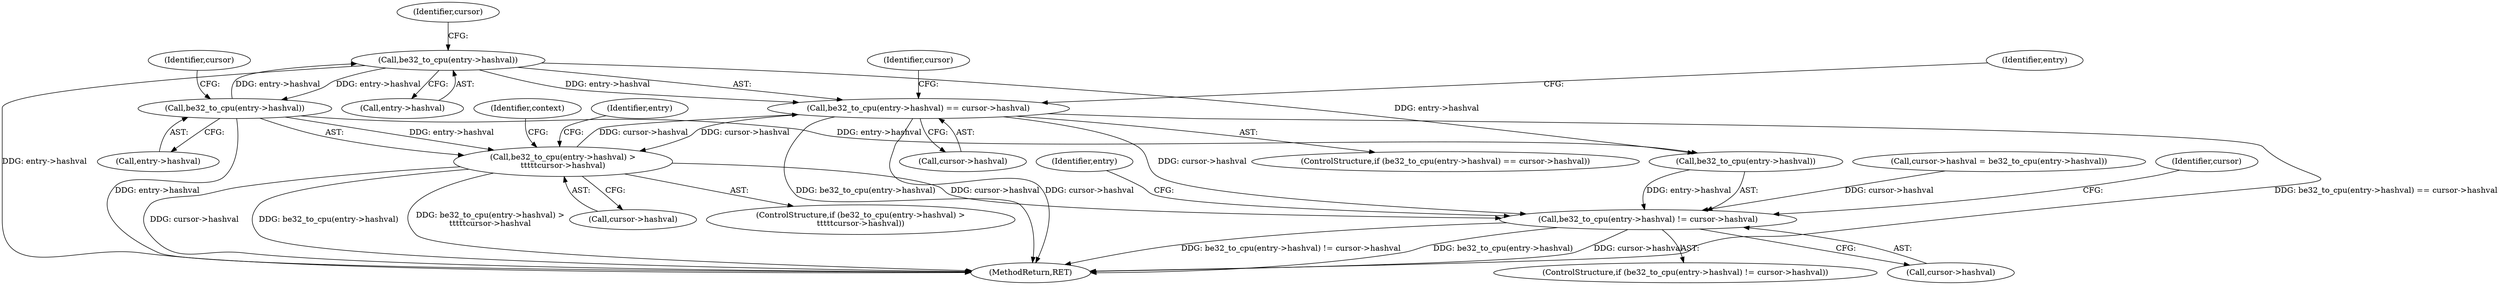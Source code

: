 digraph "0_linux_2e83b79b2d6c78bf1b4aa227938a214dcbddc83f@pointer" {
"1000177" [label="(Call,be32_to_cpu(entry->hashval) == cursor->hashval)"];
"1000178" [label="(Call,be32_to_cpu(entry->hashval))"];
"1000208" [label="(Call,be32_to_cpu(entry->hashval))"];
"1000207" [label="(Call,be32_to_cpu(entry->hashval) >\n\t\t\t\t\tcursor->hashval)"];
"1000177" [label="(Call,be32_to_cpu(entry->hashval) == cursor->hashval)"];
"1000265" [label="(Call,be32_to_cpu(entry->hashval) != cursor->hashval)"];
"1000189" [label="(Identifier,cursor)"];
"1000274" [label="(Call,cursor->hashval = be32_to_cpu(entry->hashval))"];
"1000178" [label="(Call,be32_to_cpu(entry->hashval))"];
"1000207" [label="(Call,be32_to_cpu(entry->hashval) >\n\t\t\t\t\tcursor->hashval)"];
"1000266" [label="(Call,be32_to_cpu(entry->hashval))"];
"1000276" [label="(Identifier,cursor)"];
"1000182" [label="(Call,cursor->hashval)"];
"1000209" [label="(Call,entry->hashval)"];
"1000212" [label="(Call,cursor->hashval)"];
"1000208" [label="(Call,be32_to_cpu(entry->hashval))"];
"1000290" [label="(Identifier,entry)"];
"1000206" [label="(ControlStructure,if (be32_to_cpu(entry->hashval) >\n\t\t\t\t\tcursor->hashval))"];
"1000218" [label="(Identifier,context)"];
"1000495" [label="(MethodReturn,RET)"];
"1000270" [label="(Call,cursor->hashval)"];
"1000183" [label="(Identifier,cursor)"];
"1000265" [label="(Call,be32_to_cpu(entry->hashval) != cursor->hashval)"];
"1000179" [label="(Call,entry->hashval)"];
"1000213" [label="(Identifier,cursor)"];
"1000176" [label="(ControlStructure,if (be32_to_cpu(entry->hashval) == cursor->hashval))"];
"1000210" [label="(Identifier,entry)"];
"1000264" [label="(ControlStructure,if (be32_to_cpu(entry->hashval) != cursor->hashval))"];
"1000177" [label="(Call,be32_to_cpu(entry->hashval) == cursor->hashval)"];
"1000172" [label="(Identifier,entry)"];
"1000177" -> "1000176"  [label="AST: "];
"1000177" -> "1000182"  [label="CFG: "];
"1000178" -> "1000177"  [label="AST: "];
"1000182" -> "1000177"  [label="AST: "];
"1000189" -> "1000177"  [label="CFG: "];
"1000210" -> "1000177"  [label="CFG: "];
"1000177" -> "1000495"  [label="DDG: cursor->hashval"];
"1000177" -> "1000495"  [label="DDG: be32_to_cpu(entry->hashval)"];
"1000177" -> "1000495"  [label="DDG: be32_to_cpu(entry->hashval) == cursor->hashval"];
"1000178" -> "1000177"  [label="DDG: entry->hashval"];
"1000207" -> "1000177"  [label="DDG: cursor->hashval"];
"1000177" -> "1000207"  [label="DDG: cursor->hashval"];
"1000177" -> "1000265"  [label="DDG: cursor->hashval"];
"1000178" -> "1000179"  [label="CFG: "];
"1000179" -> "1000178"  [label="AST: "];
"1000183" -> "1000178"  [label="CFG: "];
"1000178" -> "1000495"  [label="DDG: entry->hashval"];
"1000208" -> "1000178"  [label="DDG: entry->hashval"];
"1000178" -> "1000208"  [label="DDG: entry->hashval"];
"1000178" -> "1000266"  [label="DDG: entry->hashval"];
"1000208" -> "1000207"  [label="AST: "];
"1000208" -> "1000209"  [label="CFG: "];
"1000209" -> "1000208"  [label="AST: "];
"1000213" -> "1000208"  [label="CFG: "];
"1000208" -> "1000495"  [label="DDG: entry->hashval"];
"1000208" -> "1000207"  [label="DDG: entry->hashval"];
"1000208" -> "1000266"  [label="DDG: entry->hashval"];
"1000207" -> "1000206"  [label="AST: "];
"1000207" -> "1000212"  [label="CFG: "];
"1000212" -> "1000207"  [label="AST: "];
"1000218" -> "1000207"  [label="CFG: "];
"1000172" -> "1000207"  [label="CFG: "];
"1000207" -> "1000495"  [label="DDG: cursor->hashval"];
"1000207" -> "1000495"  [label="DDG: be32_to_cpu(entry->hashval)"];
"1000207" -> "1000495"  [label="DDG: be32_to_cpu(entry->hashval) >\n\t\t\t\t\tcursor->hashval"];
"1000207" -> "1000265"  [label="DDG: cursor->hashval"];
"1000265" -> "1000264"  [label="AST: "];
"1000265" -> "1000270"  [label="CFG: "];
"1000266" -> "1000265"  [label="AST: "];
"1000270" -> "1000265"  [label="AST: "];
"1000276" -> "1000265"  [label="CFG: "];
"1000290" -> "1000265"  [label="CFG: "];
"1000265" -> "1000495"  [label="DDG: be32_to_cpu(entry->hashval) != cursor->hashval"];
"1000265" -> "1000495"  [label="DDG: be32_to_cpu(entry->hashval)"];
"1000265" -> "1000495"  [label="DDG: cursor->hashval"];
"1000266" -> "1000265"  [label="DDG: entry->hashval"];
"1000274" -> "1000265"  [label="DDG: cursor->hashval"];
}
